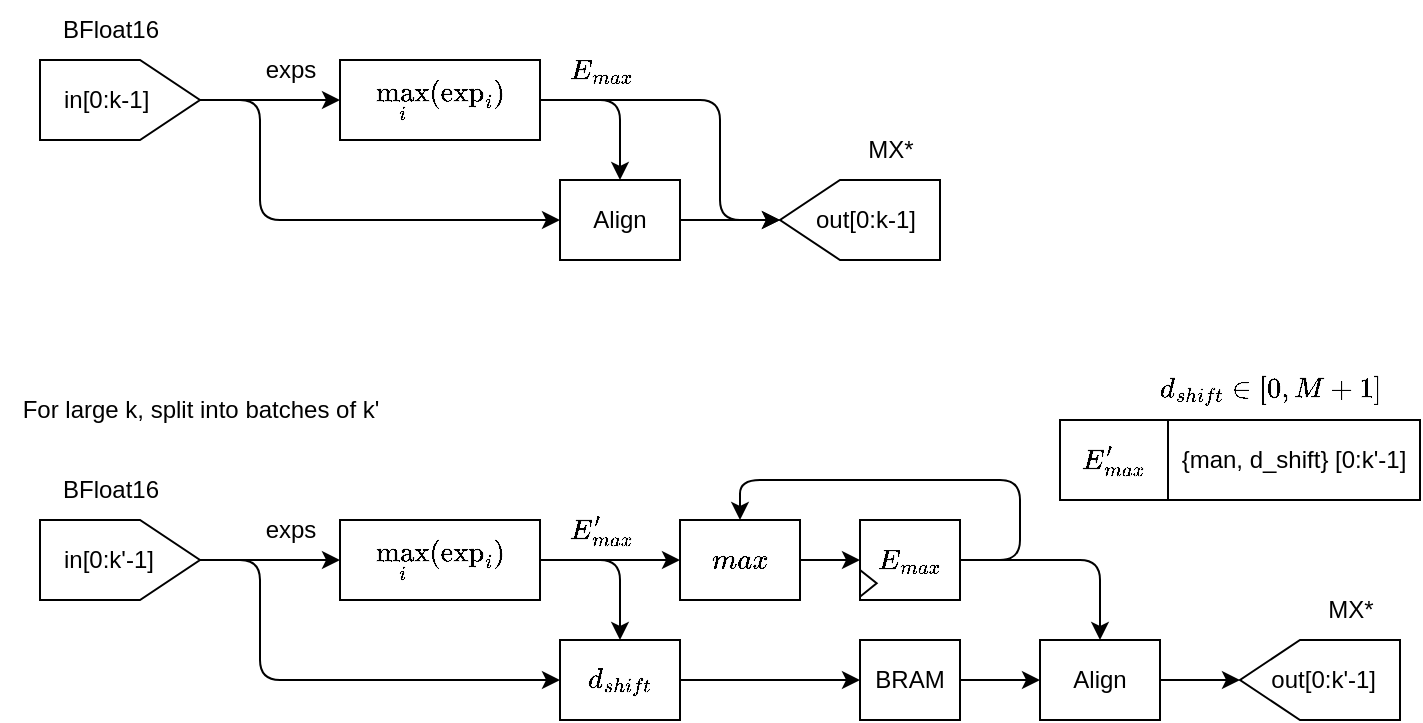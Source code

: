 <mxfile>
    <diagram id="izr5ojlLVmo8zyCvxxbJ" name="Page-1">
        <mxGraphModel dx="1185" dy="473" grid="1" gridSize="10" guides="1" tooltips="1" connect="1" arrows="1" fold="1" page="1" pageScale="1" pageWidth="850" pageHeight="1100" math="1" shadow="0">
            <root>
                <mxCell id="0"/>
                <mxCell id="1" parent="0"/>
                <mxCell id="59" style="edgeStyle=orthogonalEdgeStyle;html=1;entryX=0.5;entryY=0;entryDx=0;entryDy=0;" parent="1" source="2" target="9" edge="1">
                    <mxGeometry relative="1" as="geometry"/>
                </mxCell>
                <mxCell id="60" style="edgeStyle=orthogonalEdgeStyle;html=1;entryX=0.5;entryY=1;entryDx=0;entryDy=0;" parent="1" source="2" target="13" edge="1">
                    <mxGeometry relative="1" as="geometry">
                        <Array as="points">
                            <mxPoint x="380" y="100"/>
                            <mxPoint x="380" y="160"/>
                        </Array>
                    </mxGeometry>
                </mxCell>
                <mxCell id="2" value="&lt;span style=&quot;&quot;&gt;$$\max_{i} (\text{exp}_i)$$&lt;/span&gt;" style="rounded=0;whiteSpace=wrap;html=1;" parent="1" vertex="1">
                    <mxGeometry x="190" y="80" width="100" height="40" as="geometry"/>
                </mxCell>
                <mxCell id="5" style="edgeStyle=none;html=1;entryX=0;entryY=0.5;entryDx=0;entryDy=0;" parent="1" source="3" target="2" edge="1">
                    <mxGeometry relative="1" as="geometry"/>
                </mxCell>
                <mxCell id="61" style="edgeStyle=orthogonalEdgeStyle;html=1;entryX=0;entryY=0.5;entryDx=0;entryDy=0;" parent="1" source="3" target="9" edge="1">
                    <mxGeometry relative="1" as="geometry">
                        <Array as="points">
                            <mxPoint x="150" y="100"/>
                            <mxPoint x="150" y="160"/>
                        </Array>
                    </mxGeometry>
                </mxCell>
                <mxCell id="3" value="&amp;nbsp; &amp;nbsp;in[0:k-1]" style="shape=offPageConnector;whiteSpace=wrap;html=1;rotation=0;direction=north;labelPosition=center;verticalLabelPosition=middle;align=left;verticalAlign=middle;" parent="1" vertex="1">
                    <mxGeometry x="40" y="80" width="80" height="40" as="geometry"/>
                </mxCell>
                <mxCell id="6" value="exps" style="text;html=1;align=center;verticalAlign=middle;resizable=0;points=[];autosize=1;strokeColor=none;fillColor=none;" parent="1" vertex="1">
                    <mxGeometry x="140" y="70" width="50" height="30" as="geometry"/>
                </mxCell>
                <mxCell id="45" style="edgeStyle=orthogonalEdgeStyle;html=1;entryX=0.5;entryY=1;entryDx=0;entryDy=0;" parent="1" source="9" target="13" edge="1">
                    <mxGeometry relative="1" as="geometry"/>
                </mxCell>
                <mxCell id="9" value="Align" style="rounded=0;whiteSpace=wrap;html=1;" parent="1" vertex="1">
                    <mxGeometry x="300" y="140" width="60" height="40" as="geometry"/>
                </mxCell>
                <mxCell id="13" value="out[0:k-1]&amp;nbsp; &amp;nbsp;" style="shape=offPageConnector;whiteSpace=wrap;html=1;rotation=0;direction=south;labelPosition=center;verticalLabelPosition=middle;align=right;verticalAlign=middle;" parent="1" vertex="1">
                    <mxGeometry x="410" y="140" width="80" height="40" as="geometry"/>
                </mxCell>
                <mxCell id="16" value="BFloat16" style="text;html=1;align=center;verticalAlign=middle;resizable=0;points=[];autosize=1;strokeColor=none;fillColor=none;" parent="1" vertex="1">
                    <mxGeometry x="40" y="50" width="70" height="30" as="geometry"/>
                </mxCell>
                <mxCell id="18" value="MX*" style="text;html=1;align=center;verticalAlign=middle;resizable=0;points=[];autosize=1;strokeColor=none;fillColor=none;" parent="1" vertex="1">
                    <mxGeometry x="440" y="110" width="50" height="30" as="geometry"/>
                </mxCell>
                <mxCell id="48" value="" style="group" parent="1" vertex="1" connectable="0">
                    <mxGeometry x="550" y="260" width="180" height="40" as="geometry"/>
                </mxCell>
                <mxCell id="46" value="$$E_{max}'$$" style="rounded=0;whiteSpace=wrap;html=1;" parent="48" vertex="1">
                    <mxGeometry width="54" height="40" as="geometry"/>
                </mxCell>
                <mxCell id="47" value="{man, d_shift} [0:k'-1]" style="rounded=0;whiteSpace=wrap;html=1;" parent="48" vertex="1">
                    <mxGeometry x="54" width="126" height="40" as="geometry"/>
                </mxCell>
                <mxCell id="56" value="$$d_{shift} \in [0,M+1]$$" style="text;html=1;align=center;verticalAlign=middle;resizable=0;points=[];autosize=1;strokeColor=none;fillColor=none;" parent="1" vertex="1">
                    <mxGeometry x="580" y="230" width="150" height="30" as="geometry"/>
                </mxCell>
                <mxCell id="58" value="&lt;span style=&quot;&quot;&gt;$$E_{max}$$&lt;/span&gt;" style="text;html=1;align=center;verticalAlign=middle;resizable=0;points=[];autosize=1;strokeColor=none;fillColor=none;" parent="1" vertex="1">
                    <mxGeometry x="270" y="70" width="100" height="30" as="geometry"/>
                </mxCell>
                <mxCell id="62" style="edgeStyle=orthogonalEdgeStyle;html=1;entryX=0.5;entryY=0;entryDx=0;entryDy=0;" parent="1" source="64" target="70" edge="1">
                    <mxGeometry relative="1" as="geometry"/>
                </mxCell>
                <mxCell id="82" style="edgeStyle=orthogonalEdgeStyle;html=1;entryX=0;entryY=0.5;entryDx=0;entryDy=0;" parent="1" source="64" target="81" edge="1">
                    <mxGeometry relative="1" as="geometry"/>
                </mxCell>
                <mxCell id="64" value="$$\max_{i} (\text{exp}_i)$$" style="rounded=0;whiteSpace=wrap;html=1;" parent="1" vertex="1">
                    <mxGeometry x="190" y="310" width="100" height="40" as="geometry"/>
                </mxCell>
                <mxCell id="65" style="edgeStyle=none;html=1;entryX=0;entryY=0.5;entryDx=0;entryDy=0;" parent="1" source="67" target="64" edge="1">
                    <mxGeometry relative="1" as="geometry"/>
                </mxCell>
                <mxCell id="66" style="edgeStyle=orthogonalEdgeStyle;html=1;entryX=0;entryY=0.5;entryDx=0;entryDy=0;" parent="1" source="67" target="70" edge="1">
                    <mxGeometry relative="1" as="geometry">
                        <Array as="points">
                            <mxPoint x="150" y="330"/>
                            <mxPoint x="150" y="390"/>
                        </Array>
                    </mxGeometry>
                </mxCell>
                <mxCell id="67" value="&amp;nbsp; &amp;nbsp;in[0:k'-1]" style="shape=offPageConnector;whiteSpace=wrap;html=1;rotation=0;direction=north;labelPosition=center;verticalLabelPosition=middle;align=left;verticalAlign=middle;" parent="1" vertex="1">
                    <mxGeometry x="40" y="310" width="80" height="40" as="geometry"/>
                </mxCell>
                <mxCell id="68" value="exps" style="text;html=1;align=center;verticalAlign=middle;resizable=0;points=[];autosize=1;strokeColor=none;fillColor=none;" parent="1" vertex="1">
                    <mxGeometry x="140" y="300" width="50" height="30" as="geometry"/>
                </mxCell>
                <mxCell id="79" style="edgeStyle=orthogonalEdgeStyle;html=1;entryX=0;entryY=0.5;entryDx=0;entryDy=0;" parent="1" source="70" target="78" edge="1">
                    <mxGeometry relative="1" as="geometry"/>
                </mxCell>
                <mxCell id="70" value="$$d_{shift}$$" style="rounded=0;whiteSpace=wrap;html=1;" parent="1" vertex="1">
                    <mxGeometry x="300" y="370" width="60" height="40" as="geometry"/>
                </mxCell>
                <mxCell id="73" value="BFloat16" style="text;html=1;align=center;verticalAlign=middle;resizable=0;points=[];autosize=1;strokeColor=none;fillColor=none;" parent="1" vertex="1">
                    <mxGeometry x="40" y="280" width="70" height="30" as="geometry"/>
                </mxCell>
                <mxCell id="75" value="&lt;span style=&quot;&quot;&gt;$$E_{max}'$$&lt;/span&gt;" style="text;html=1;align=center;verticalAlign=middle;resizable=0;points=[];autosize=1;strokeColor=none;fillColor=none;" parent="1" vertex="1">
                    <mxGeometry x="270" y="300" width="100" height="30" as="geometry"/>
                </mxCell>
                <mxCell id="76" value="out[0:k'-1]&amp;nbsp; &amp;nbsp;" style="shape=offPageConnector;whiteSpace=wrap;html=1;rotation=0;direction=south;labelPosition=center;verticalLabelPosition=middle;align=right;verticalAlign=middle;" parent="1" vertex="1">
                    <mxGeometry x="640" y="370" width="80" height="40" as="geometry"/>
                </mxCell>
                <mxCell id="77" value="MX*" style="text;html=1;align=center;verticalAlign=middle;resizable=0;points=[];autosize=1;strokeColor=none;fillColor=none;" parent="1" vertex="1">
                    <mxGeometry x="670" y="340" width="50" height="30" as="geometry"/>
                </mxCell>
                <mxCell id="87" style="edgeStyle=orthogonalEdgeStyle;rounded=1;html=1;entryX=0;entryY=0.5;entryDx=0;entryDy=0;" parent="1" source="78" target="86" edge="1">
                    <mxGeometry relative="1" as="geometry"/>
                </mxCell>
                <mxCell id="78" value="BRAM" style="rounded=0;whiteSpace=wrap;html=1;" parent="1" vertex="1">
                    <mxGeometry x="450" y="370" width="50" height="40" as="geometry"/>
                </mxCell>
                <mxCell id="95" style="edgeStyle=none;html=1;entryX=0;entryY=0.5;entryDx=0;entryDy=0;" parent="1" source="81" target="92" edge="1">
                    <mxGeometry relative="1" as="geometry"/>
                </mxCell>
                <mxCell id="81" value="$$max$$" style="rounded=0;whiteSpace=wrap;html=1;" parent="1" vertex="1">
                    <mxGeometry x="360" y="310" width="60" height="40" as="geometry"/>
                </mxCell>
                <mxCell id="89" style="edgeStyle=orthogonalEdgeStyle;rounded=1;html=1;entryX=0.5;entryY=1;entryDx=0;entryDy=0;" parent="1" source="86" target="76" edge="1">
                    <mxGeometry relative="1" as="geometry"/>
                </mxCell>
                <mxCell id="86" value="Align" style="rounded=0;whiteSpace=wrap;html=1;" parent="1" vertex="1">
                    <mxGeometry x="540" y="370" width="60" height="40" as="geometry"/>
                </mxCell>
                <mxCell id="91" value="For large k, split into batches of k'" style="text;html=1;align=center;verticalAlign=middle;resizable=0;points=[];autosize=1;strokeColor=none;fillColor=none;" parent="1" vertex="1">
                    <mxGeometry x="20" y="240" width="200" height="30" as="geometry"/>
                </mxCell>
                <mxCell id="94" value="" style="group" parent="1" vertex="1" connectable="0">
                    <mxGeometry x="450" y="310" width="50" height="40" as="geometry"/>
                </mxCell>
                <mxCell id="92" value="&lt;span style=&quot;&quot;&gt;$$E_{max}$$&lt;/span&gt;" style="rounded=0;whiteSpace=wrap;html=1;" parent="94" vertex="1">
                    <mxGeometry width="50" height="40" as="geometry"/>
                </mxCell>
                <mxCell id="93" value="" style="triangle;whiteSpace=wrap;html=1;" parent="94" vertex="1">
                    <mxGeometry y="25" width="8.333" height="13.333" as="geometry"/>
                </mxCell>
                <mxCell id="97" style="edgeStyle=orthogonalEdgeStyle;html=1;entryX=0.5;entryY=0;entryDx=0;entryDy=0;" parent="1" source="92" target="86" edge="1">
                    <mxGeometry relative="1" as="geometry">
                        <Array as="points">
                            <mxPoint x="570" y="330"/>
                        </Array>
                    </mxGeometry>
                </mxCell>
                <mxCell id="98" style="edgeStyle=orthogonalEdgeStyle;html=1;entryX=0.5;entryY=0;entryDx=0;entryDy=0;" parent="1" source="92" target="81" edge="1">
                    <mxGeometry relative="1" as="geometry">
                        <mxPoint x="530" y="260" as="targetPoint"/>
                        <Array as="points">
                            <mxPoint x="530" y="330"/>
                            <mxPoint x="530" y="290"/>
                            <mxPoint x="390" y="290"/>
                        </Array>
                    </mxGeometry>
                </mxCell>
            </root>
        </mxGraphModel>
    </diagram>
</mxfile>